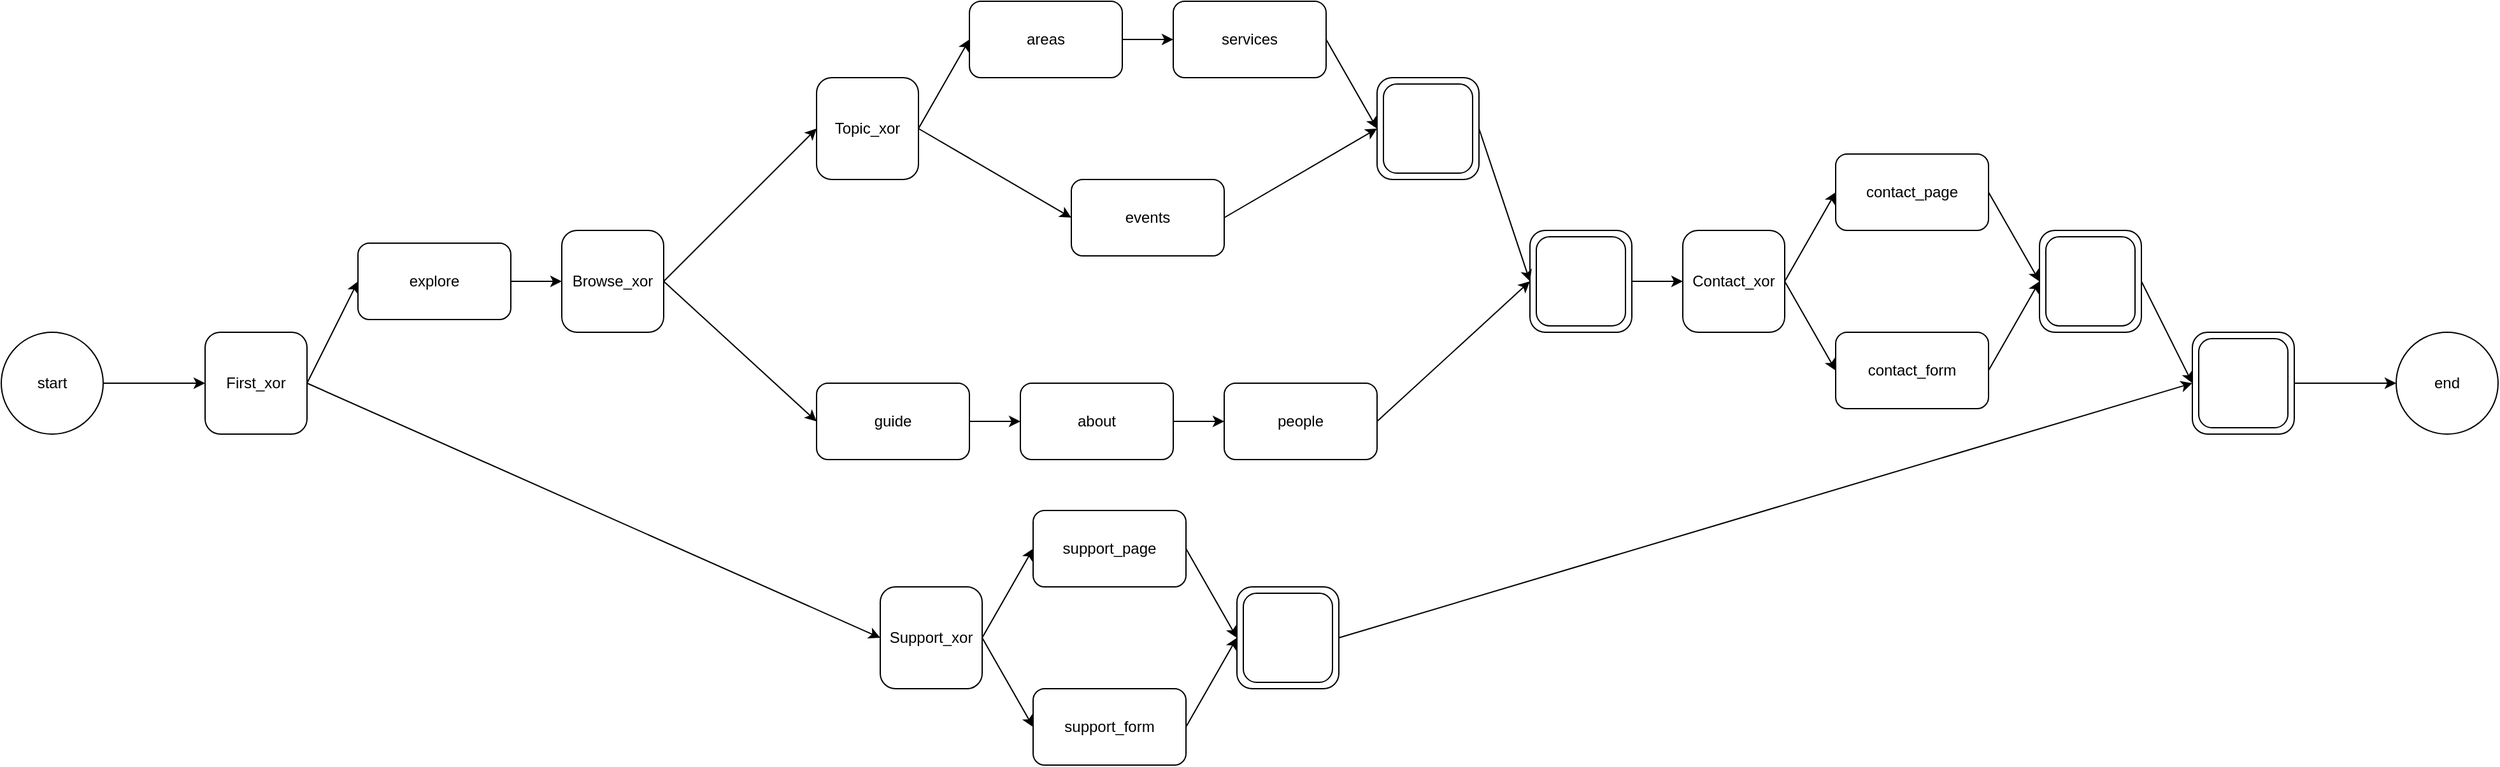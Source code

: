 <mxfile version="14.7.0" type="device"><diagram id="ysMKZX3fk0Eke5qk6LVA" name="Page-1"><mxGraphModel dx="2365" dy="1003" grid="1" gridSize="10" guides="1" tooltips="1" connect="1" arrows="1" fold="1" page="0" pageScale="1" pageWidth="827" pageHeight="1169" math="0" shadow="0"><root><mxCell id="0"/><mxCell id="1" parent="0"/><mxCell id="mhei2MbwIs3gmBZwDjTB-72" style="edgeStyle=none;rounded=0;orthogonalLoop=1;jettySize=auto;html=1;entryX=0;entryY=0.5;entryDx=0;entryDy=0;" parent="1" source="mhei2MbwIs3gmBZwDjTB-1" target="mhei2MbwIs3gmBZwDjTB-71" edge="1"><mxGeometry relative="1" as="geometry"/></mxCell><mxCell id="mhei2MbwIs3gmBZwDjTB-1" value="start" style="ellipse;whiteSpace=wrap;html=1;aspect=fixed;" parent="1" vertex="1"><mxGeometry x="-200" y="280" width="80" height="80" as="geometry"/></mxCell><mxCell id="mhei2MbwIs3gmBZwDjTB-4" value="" style="group" parent="1" vertex="1" connectable="0"><mxGeometry x="880" y="80" width="80" height="80" as="geometry"/></mxCell><mxCell id="mhei2MbwIs3gmBZwDjTB-2" value="" style="rounded=1;whiteSpace=wrap;html=1;" parent="mhei2MbwIs3gmBZwDjTB-4" vertex="1"><mxGeometry width="80" height="80" as="geometry"/></mxCell><mxCell id="mhei2MbwIs3gmBZwDjTB-3" value="" style="rounded=1;whiteSpace=wrap;html=1;" parent="mhei2MbwIs3gmBZwDjTB-4" vertex="1"><mxGeometry x="5" y="5" width="70" height="70" as="geometry"/></mxCell><mxCell id="mhei2MbwIs3gmBZwDjTB-19" style="rounded=0;orthogonalLoop=1;jettySize=auto;html=1;entryX=0;entryY=0.5;entryDx=0;entryDy=0;exitX=1;exitY=0.5;exitDx=0;exitDy=0;" parent="1" source="mhei2MbwIs3gmBZwDjTB-5" target="mhei2MbwIs3gmBZwDjTB-6" edge="1"><mxGeometry relative="1" as="geometry"/></mxCell><mxCell id="mhei2MbwIs3gmBZwDjTB-20" style="edgeStyle=none;rounded=0;orthogonalLoop=1;jettySize=auto;html=1;entryX=0;entryY=0.5;entryDx=0;entryDy=0;exitX=1;exitY=0.5;exitDx=0;exitDy=0;" parent="1" source="mhei2MbwIs3gmBZwDjTB-5" target="mhei2MbwIs3gmBZwDjTB-12" edge="1"><mxGeometry relative="1" as="geometry"/></mxCell><mxCell id="mhei2MbwIs3gmBZwDjTB-5" value="Browse_xor" style="rounded=1;whiteSpace=wrap;html=1;" parent="1" vertex="1"><mxGeometry x="240" y="200" width="80" height="80" as="geometry"/></mxCell><mxCell id="mhei2MbwIs3gmBZwDjTB-16" style="edgeStyle=orthogonalEdgeStyle;rounded=0;orthogonalLoop=1;jettySize=auto;html=1;entryX=0;entryY=0.5;entryDx=0;entryDy=0;" parent="1" source="mhei2MbwIs3gmBZwDjTB-6" target="mhei2MbwIs3gmBZwDjTB-9" edge="1"><mxGeometry relative="1" as="geometry"/></mxCell><mxCell id="mhei2MbwIs3gmBZwDjTB-6" value="guide" style="rounded=1;whiteSpace=wrap;html=1;" parent="1" vertex="1"><mxGeometry x="440" y="320" width="120" height="60" as="geometry"/></mxCell><mxCell id="mhei2MbwIs3gmBZwDjTB-17" style="edgeStyle=orthogonalEdgeStyle;rounded=0;orthogonalLoop=1;jettySize=auto;html=1;entryX=0;entryY=0.5;entryDx=0;entryDy=0;" parent="1" source="mhei2MbwIs3gmBZwDjTB-9" target="mhei2MbwIs3gmBZwDjTB-10" edge="1"><mxGeometry relative="1" as="geometry"/></mxCell><mxCell id="mhei2MbwIs3gmBZwDjTB-9" value="about" style="rounded=1;whiteSpace=wrap;html=1;" parent="1" vertex="1"><mxGeometry x="600" y="320" width="120" height="60" as="geometry"/></mxCell><mxCell id="mhei2MbwIs3gmBZwDjTB-18" style="rounded=0;orthogonalLoop=1;jettySize=auto;html=1;entryX=0;entryY=0.5;entryDx=0;entryDy=0;exitX=1;exitY=0.5;exitDx=0;exitDy=0;" parent="1" source="mhei2MbwIs3gmBZwDjTB-10" target="mhei2MbwIs3gmBZwDjTB-28" edge="1"><mxGeometry relative="1" as="geometry"><mxPoint x="920" y="350" as="targetPoint"/></mxGeometry></mxCell><mxCell id="mhei2MbwIs3gmBZwDjTB-10" value="people" style="rounded=1;whiteSpace=wrap;html=1;" parent="1" vertex="1"><mxGeometry x="760" y="320" width="120" height="60" as="geometry"/></mxCell><mxCell id="mhei2MbwIs3gmBZwDjTB-21" style="edgeStyle=none;rounded=0;orthogonalLoop=1;jettySize=auto;html=1;entryX=0;entryY=0.5;entryDx=0;entryDy=0;exitX=1;exitY=0.5;exitDx=0;exitDy=0;" parent="1" source="mhei2MbwIs3gmBZwDjTB-12" target="mhei2MbwIs3gmBZwDjTB-13" edge="1"><mxGeometry relative="1" as="geometry"/></mxCell><mxCell id="mhei2MbwIs3gmBZwDjTB-23" style="edgeStyle=none;rounded=0;orthogonalLoop=1;jettySize=auto;html=1;entryX=0;entryY=0.5;entryDx=0;entryDy=0;exitX=1;exitY=0.5;exitDx=0;exitDy=0;" parent="1" source="mhei2MbwIs3gmBZwDjTB-12" target="mhei2MbwIs3gmBZwDjTB-15" edge="1"><mxGeometry relative="1" as="geometry"/></mxCell><mxCell id="mhei2MbwIs3gmBZwDjTB-12" value="Topic_xor" style="rounded=1;whiteSpace=wrap;html=1;" parent="1" vertex="1"><mxGeometry x="440" y="80" width="80" height="80" as="geometry"/></mxCell><mxCell id="mhei2MbwIs3gmBZwDjTB-35" style="edgeStyle=none;rounded=0;orthogonalLoop=1;jettySize=auto;html=1;entryX=0;entryY=0.5;entryDx=0;entryDy=0;" parent="1" source="mhei2MbwIs3gmBZwDjTB-13" target="mhei2MbwIs3gmBZwDjTB-34" edge="1"><mxGeometry relative="1" as="geometry"/></mxCell><mxCell id="mhei2MbwIs3gmBZwDjTB-13" value="areas" style="rounded=1;whiteSpace=wrap;html=1;" parent="1" vertex="1"><mxGeometry x="560" y="20" width="120" height="60" as="geometry"/></mxCell><mxCell id="mhei2MbwIs3gmBZwDjTB-26" style="edgeStyle=none;rounded=0;orthogonalLoop=1;jettySize=auto;html=1;entryX=0;entryY=0.5;entryDx=0;entryDy=0;exitX=1;exitY=0.5;exitDx=0;exitDy=0;" parent="1" source="mhei2MbwIs3gmBZwDjTB-15" target="mhei2MbwIs3gmBZwDjTB-2" edge="1"><mxGeometry relative="1" as="geometry"/></mxCell><mxCell id="mhei2MbwIs3gmBZwDjTB-15" value="events" style="rounded=1;whiteSpace=wrap;html=1;" parent="1" vertex="1"><mxGeometry x="640" y="160" width="120" height="60" as="geometry"/></mxCell><mxCell id="mhei2MbwIs3gmBZwDjTB-27" value="" style="group" parent="1" vertex="1" connectable="0"><mxGeometry x="1000" y="200" width="80" height="80" as="geometry"/></mxCell><mxCell id="mhei2MbwIs3gmBZwDjTB-28" value="" style="rounded=1;whiteSpace=wrap;html=1;" parent="mhei2MbwIs3gmBZwDjTB-27" vertex="1"><mxGeometry width="80" height="80" as="geometry"/></mxCell><mxCell id="mhei2MbwIs3gmBZwDjTB-29" value="" style="rounded=1;whiteSpace=wrap;html=1;" parent="mhei2MbwIs3gmBZwDjTB-27" vertex="1"><mxGeometry x="5" y="5" width="70" height="70" as="geometry"/></mxCell><mxCell id="mhei2MbwIs3gmBZwDjTB-31" style="edgeStyle=none;rounded=0;orthogonalLoop=1;jettySize=auto;html=1;entryX=0;entryY=0.5;entryDx=0;entryDy=0;exitX=1;exitY=0.5;exitDx=0;exitDy=0;" parent="1" source="mhei2MbwIs3gmBZwDjTB-2" target="mhei2MbwIs3gmBZwDjTB-28" edge="1"><mxGeometry relative="1" as="geometry"/></mxCell><mxCell id="mhei2MbwIs3gmBZwDjTB-32" value="end" style="ellipse;whiteSpace=wrap;html=1;aspect=fixed;" parent="1" vertex="1"><mxGeometry x="1680" y="280" width="80" height="80" as="geometry"/></mxCell><mxCell id="mhei2MbwIs3gmBZwDjTB-36" style="edgeStyle=none;rounded=0;orthogonalLoop=1;jettySize=auto;html=1;exitX=1;exitY=0.5;exitDx=0;exitDy=0;entryX=0;entryY=0.5;entryDx=0;entryDy=0;" parent="1" source="mhei2MbwIs3gmBZwDjTB-34" target="mhei2MbwIs3gmBZwDjTB-2" edge="1"><mxGeometry relative="1" as="geometry"><mxPoint x="960" y="120" as="targetPoint"/></mxGeometry></mxCell><mxCell id="mhei2MbwIs3gmBZwDjTB-34" value="services" style="rounded=1;whiteSpace=wrap;html=1;" parent="1" vertex="1"><mxGeometry x="720" y="20" width="120" height="60" as="geometry"/></mxCell><mxCell id="mhei2MbwIs3gmBZwDjTB-45" style="edgeStyle=none;rounded=0;orthogonalLoop=1;jettySize=auto;html=1;entryX=0;entryY=0.5;entryDx=0;entryDy=0;exitX=1;exitY=0.5;exitDx=0;exitDy=0;" parent="1" source="mhei2MbwIs3gmBZwDjTB-41" target="mhei2MbwIs3gmBZwDjTB-44" edge="1"><mxGeometry relative="1" as="geometry"/></mxCell><mxCell id="mhei2MbwIs3gmBZwDjTB-53" style="edgeStyle=none;rounded=0;orthogonalLoop=1;jettySize=auto;html=1;entryX=0;entryY=0.5;entryDx=0;entryDy=0;exitX=1;exitY=0.5;exitDx=0;exitDy=0;" parent="1" source="mhei2MbwIs3gmBZwDjTB-41" target="mhei2MbwIs3gmBZwDjTB-52" edge="1"><mxGeometry relative="1" as="geometry"/></mxCell><mxCell id="mhei2MbwIs3gmBZwDjTB-41" value="Contact_xor" style="rounded=1;whiteSpace=wrap;html=1;" parent="1" vertex="1"><mxGeometry x="1120" y="200" width="80" height="80" as="geometry"/></mxCell><mxCell id="mhei2MbwIs3gmBZwDjTB-42" style="edgeStyle=none;rounded=0;orthogonalLoop=1;jettySize=auto;html=1;entryX=0;entryY=0.5;entryDx=0;entryDy=0;" parent="1" source="mhei2MbwIs3gmBZwDjTB-28" target="mhei2MbwIs3gmBZwDjTB-41" edge="1"><mxGeometry relative="1" as="geometry"/></mxCell><mxCell id="mhei2MbwIs3gmBZwDjTB-49" style="edgeStyle=none;rounded=0;orthogonalLoop=1;jettySize=auto;html=1;entryX=0;entryY=0.5;entryDx=0;entryDy=0;exitX=1;exitY=0.5;exitDx=0;exitDy=0;" parent="1" source="mhei2MbwIs3gmBZwDjTB-44" target="mhei2MbwIs3gmBZwDjTB-47" edge="1"><mxGeometry relative="1" as="geometry"/></mxCell><mxCell id="mhei2MbwIs3gmBZwDjTB-44" value="contact_page" style="rounded=1;whiteSpace=wrap;html=1;" parent="1" vertex="1"><mxGeometry x="1240" y="140" width="120" height="60" as="geometry"/></mxCell><mxCell id="mhei2MbwIs3gmBZwDjTB-46" value="" style="group" parent="1" vertex="1" connectable="0"><mxGeometry x="1400" y="200" width="80" height="80" as="geometry"/></mxCell><mxCell id="mhei2MbwIs3gmBZwDjTB-47" value="" style="rounded=1;whiteSpace=wrap;html=1;" parent="mhei2MbwIs3gmBZwDjTB-46" vertex="1"><mxGeometry width="80" height="80" as="geometry"/></mxCell><mxCell id="mhei2MbwIs3gmBZwDjTB-48" value="" style="rounded=1;whiteSpace=wrap;html=1;" parent="mhei2MbwIs3gmBZwDjTB-46" vertex="1"><mxGeometry x="5" y="5" width="70" height="70" as="geometry"/></mxCell><mxCell id="mhei2MbwIs3gmBZwDjTB-54" style="edgeStyle=none;rounded=0;orthogonalLoop=1;jettySize=auto;html=1;entryX=0;entryY=0.5;entryDx=0;entryDy=0;exitX=1;exitY=0.5;exitDx=0;exitDy=0;" parent="1" source="mhei2MbwIs3gmBZwDjTB-52" target="mhei2MbwIs3gmBZwDjTB-47" edge="1"><mxGeometry relative="1" as="geometry"/></mxCell><mxCell id="mhei2MbwIs3gmBZwDjTB-52" value="contact_form" style="rounded=1;whiteSpace=wrap;html=1;" parent="1" vertex="1"><mxGeometry x="1240" y="280" width="120" height="60" as="geometry"/></mxCell><mxCell id="mhei2MbwIs3gmBZwDjTB-61" style="edgeStyle=none;rounded=0;orthogonalLoop=1;jettySize=auto;html=1;entryX=0;entryY=0.5;entryDx=0;entryDy=0;exitX=1;exitY=0.5;exitDx=0;exitDy=0;fillColor=#f8cecc;" parent="1" source="mhei2MbwIs3gmBZwDjTB-63" target="mhei2MbwIs3gmBZwDjTB-65" edge="1"><mxGeometry relative="1" as="geometry"/></mxCell><mxCell id="mhei2MbwIs3gmBZwDjTB-62" style="edgeStyle=none;rounded=0;orthogonalLoop=1;jettySize=auto;html=1;entryX=0;entryY=0.5;entryDx=0;entryDy=0;exitX=1;exitY=0.5;exitDx=0;exitDy=0;" parent="1" source="mhei2MbwIs3gmBZwDjTB-63" target="mhei2MbwIs3gmBZwDjTB-70" edge="1"><mxGeometry relative="1" as="geometry"/></mxCell><mxCell id="mhei2MbwIs3gmBZwDjTB-63" value="Support_xor" style="rounded=1;whiteSpace=wrap;html=1;" parent="1" vertex="1"><mxGeometry x="490" y="480" width="80" height="80" as="geometry"/></mxCell><mxCell id="mhei2MbwIs3gmBZwDjTB-64" style="edgeStyle=none;rounded=0;orthogonalLoop=1;jettySize=auto;html=1;entryX=0;entryY=0.5;entryDx=0;entryDy=0;exitX=1;exitY=0.5;exitDx=0;exitDy=0;fillColor=#f8cecc;" parent="1" source="mhei2MbwIs3gmBZwDjTB-65" target="mhei2MbwIs3gmBZwDjTB-67" edge="1"><mxGeometry relative="1" as="geometry"/></mxCell><mxCell id="mhei2MbwIs3gmBZwDjTB-65" value="support_page" style="rounded=1;whiteSpace=wrap;html=1;" parent="1" vertex="1"><mxGeometry x="610" y="420" width="120" height="60" as="geometry"/></mxCell><mxCell id="mhei2MbwIs3gmBZwDjTB-66" value="" style="group" parent="1" vertex="1" connectable="0"><mxGeometry x="770" y="480" width="80" height="80" as="geometry"/></mxCell><mxCell id="mhei2MbwIs3gmBZwDjTB-67" value="" style="rounded=1;whiteSpace=wrap;html=1;" parent="mhei2MbwIs3gmBZwDjTB-66" vertex="1"><mxGeometry width="80" height="80" as="geometry"/></mxCell><mxCell id="mhei2MbwIs3gmBZwDjTB-68" value="" style="rounded=1;whiteSpace=wrap;html=1;" parent="mhei2MbwIs3gmBZwDjTB-66" vertex="1"><mxGeometry x="5" y="5" width="70" height="70" as="geometry"/></mxCell><mxCell id="mhei2MbwIs3gmBZwDjTB-69" style="edgeStyle=none;rounded=0;orthogonalLoop=1;jettySize=auto;html=1;entryX=0;entryY=0.5;entryDx=0;entryDy=0;exitX=1;exitY=0.5;exitDx=0;exitDy=0;" parent="1" source="mhei2MbwIs3gmBZwDjTB-70" target="mhei2MbwIs3gmBZwDjTB-67" edge="1"><mxGeometry relative="1" as="geometry"/></mxCell><mxCell id="mhei2MbwIs3gmBZwDjTB-70" value="support_form" style="rounded=1;whiteSpace=wrap;html=1;" parent="1" vertex="1"><mxGeometry x="610" y="560" width="120" height="60" as="geometry"/></mxCell><mxCell id="mhei2MbwIs3gmBZwDjTB-73" style="edgeStyle=none;rounded=0;orthogonalLoop=1;jettySize=auto;html=1;entryX=0;entryY=0.5;entryDx=0;entryDy=0;exitX=1;exitY=0.5;exitDx=0;exitDy=0;fillColor=#f8cecc;" parent="1" source="mhei2MbwIs3gmBZwDjTB-71" target="mhei2MbwIs3gmBZwDjTB-63" edge="1"><mxGeometry relative="1" as="geometry"/></mxCell><mxCell id="mhei2MbwIs3gmBZwDjTB-75" style="edgeStyle=none;rounded=0;orthogonalLoop=1;jettySize=auto;html=1;entryX=0;entryY=0.5;entryDx=0;entryDy=0;exitX=1;exitY=0.5;exitDx=0;exitDy=0;" parent="1" source="mhei2MbwIs3gmBZwDjTB-71" target="mhei2MbwIs3gmBZwDjTB-74" edge="1"><mxGeometry relative="1" as="geometry"/></mxCell><mxCell id="mhei2MbwIs3gmBZwDjTB-71" value="First_xor" style="rounded=1;whiteSpace=wrap;html=1;" parent="1" vertex="1"><mxGeometry x="-40" y="280" width="80" height="80" as="geometry"/></mxCell><mxCell id="mhei2MbwIs3gmBZwDjTB-76" style="edgeStyle=none;rounded=0;orthogonalLoop=1;jettySize=auto;html=1;entryX=0;entryY=0.5;entryDx=0;entryDy=0;" parent="1" source="mhei2MbwIs3gmBZwDjTB-74" target="mhei2MbwIs3gmBZwDjTB-5" edge="1"><mxGeometry relative="1" as="geometry"/></mxCell><mxCell id="mhei2MbwIs3gmBZwDjTB-74" value="explore" style="rounded=1;whiteSpace=wrap;html=1;" parent="1" vertex="1"><mxGeometry x="80" y="210" width="120" height="60" as="geometry"/></mxCell><mxCell id="mhei2MbwIs3gmBZwDjTB-77" value="" style="group" parent="1" vertex="1" connectable="0"><mxGeometry x="1520" y="280" width="80" height="80" as="geometry"/></mxCell><mxCell id="mhei2MbwIs3gmBZwDjTB-78" value="" style="rounded=1;whiteSpace=wrap;html=1;" parent="mhei2MbwIs3gmBZwDjTB-77" vertex="1"><mxGeometry width="80" height="80" as="geometry"/></mxCell><mxCell id="mhei2MbwIs3gmBZwDjTB-79" value="" style="rounded=1;whiteSpace=wrap;html=1;" parent="mhei2MbwIs3gmBZwDjTB-77" vertex="1"><mxGeometry x="5" y="5" width="70" height="70" as="geometry"/></mxCell><mxCell id="mhei2MbwIs3gmBZwDjTB-81" style="edgeStyle=none;rounded=0;orthogonalLoop=1;jettySize=auto;html=1;entryX=0;entryY=0.5;entryDx=0;entryDy=0;exitX=1;exitY=0.5;exitDx=0;exitDy=0;fillColor=#f8cecc;" parent="1" source="mhei2MbwIs3gmBZwDjTB-67" target="mhei2MbwIs3gmBZwDjTB-78" edge="1"><mxGeometry relative="1" as="geometry"/></mxCell><mxCell id="mhei2MbwIs3gmBZwDjTB-83" style="edgeStyle=none;rounded=0;orthogonalLoop=1;jettySize=auto;html=1;entryX=0;entryY=0.5;entryDx=0;entryDy=0;exitX=1;exitY=0.5;exitDx=0;exitDy=0;" parent="1" source="mhei2MbwIs3gmBZwDjTB-47" target="mhei2MbwIs3gmBZwDjTB-78" edge="1"><mxGeometry relative="1" as="geometry"/></mxCell><mxCell id="mhei2MbwIs3gmBZwDjTB-85" style="edgeStyle=none;rounded=0;orthogonalLoop=1;jettySize=auto;html=1;entryX=0;entryY=0.5;entryDx=0;entryDy=0;" parent="1" source="mhei2MbwIs3gmBZwDjTB-78" target="mhei2MbwIs3gmBZwDjTB-32" edge="1"><mxGeometry relative="1" as="geometry"/></mxCell></root></mxGraphModel></diagram></mxfile>